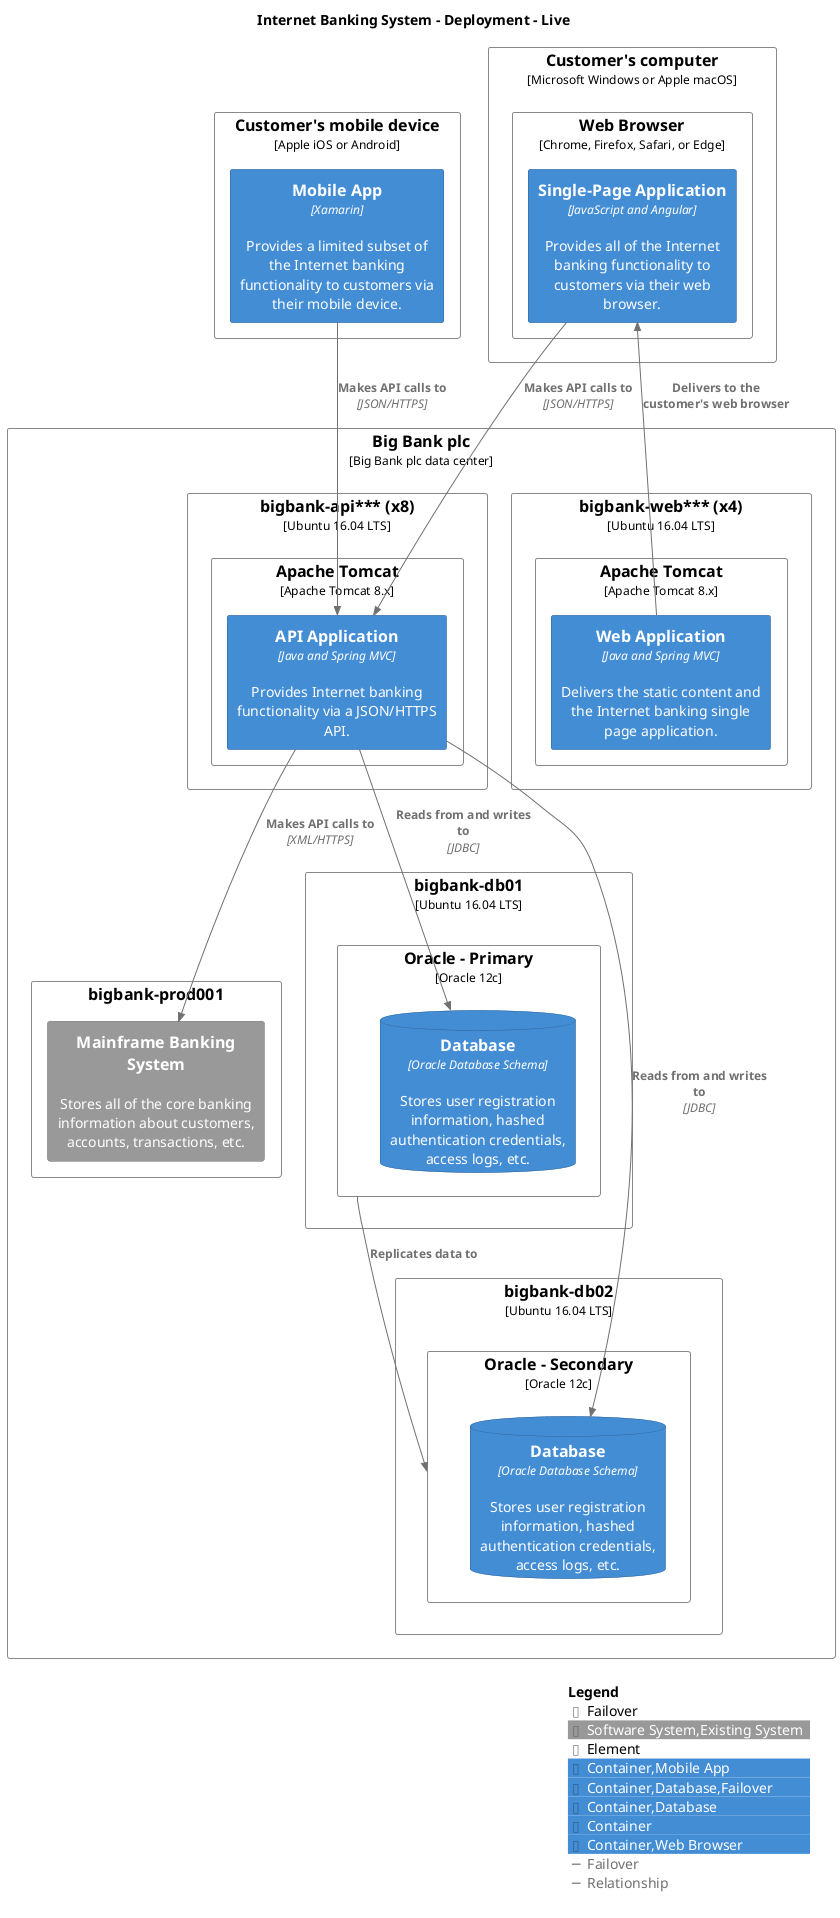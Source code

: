 @startuml
set separator none
title Internet Banking System - Deployment - Live

top to bottom direction

!include <C4/C4>
!include <C4/C4_Context>
!include <C4/C4_Container>
!include <C4/C4_Deployment>

AddElementTag("Failover", $bgColor="#ffffff", $borderColor="#888888", $fontColor="#000000", $sprite="", $shadowing="")
AddElementTag("Software System,Existing System", $bgColor="#999999", $borderColor="#6b6b6b", $fontColor="#ffffff", $sprite="", $shadowing="")
AddElementTag("Element", $bgColor="#ffffff", $borderColor="#888888", $fontColor="#000000", $sprite="", $shadowing="")
AddElementTag("Container,Mobile App", $bgColor="#438dd5", $borderColor="#2e6295", $fontColor="#ffffff", $sprite="", $shadowing="")
AddElementTag("Container,Database,Failover", $bgColor="#438dd5", $borderColor="#2e6295", $fontColor="#ffffff", $sprite="", $shadowing="")
AddElementTag("Container,Database", $bgColor="#438dd5", $borderColor="#2e6295", $fontColor="#ffffff", $sprite="", $shadowing="")
AddElementTag("Container", $bgColor="#438dd5", $borderColor="#2e6295", $fontColor="#ffffff", $sprite="", $shadowing="")
AddElementTag("Container,Web Browser", $bgColor="#438dd5", $borderColor="#2e6295", $fontColor="#ffffff", $sprite="", $shadowing="")

AddRelTag("Failover", $textColor="#707070", $lineColor="#707070", $lineStyle = "")
AddRelTag("Relationship", $textColor="#707070", $lineColor="#707070", $lineStyle = "")

Deployment_Node(Live.Customersmobiledevice, "Customer's mobile device", "Apple iOS or Android", $tags="Element") {
  Container(Live.Customersmobiledevice.MobileApp_1, "Mobile App", "Xamarin", "Provides a limited subset of the Internet banking functionality to customers via their mobile device.", $tags="Container,Mobile App")
}

Deployment_Node(Live.Customerscomputer, "Customer's computer", "Microsoft Windows or Apple macOS", $tags="Element") {
  Deployment_Node(Live.Customerscomputer.WebBrowser, "Web Browser", "Chrome, Firefox, Safari, or Edge", $tags="Element") {
    Container(Live.Customerscomputer.WebBrowser.SinglePageApplication_1, "Single-Page Application", "JavaScript and Angular", "Provides all of the Internet banking functionality to customers via their web browser.", $tags="Container,Web Browser")
  }

}

Deployment_Node(Live.BigBankplc, "Big Bank plc", "Big Bank plc data center", $tags="Element") {
  Deployment_Node(Live.BigBankplc.bigbankprod001, "bigbank-prod001", $tags="Element") {
    System(Live.BigBankplc.bigbankprod001.MainframeBankingSystem_1, "Mainframe Banking System", "Stores all of the core banking information about customers, accounts, transactions, etc.", $tags="Software System,Existing System")
  }

  Deployment_Node(Live.BigBankplc.bigbankweb, "bigbank-web*** (x4)", "Ubuntu 16.04 LTS", $tags="Element") {
    Deployment_Node(Live.BigBankplc.bigbankweb.ApacheTomcat, "Apache Tomcat", "Apache Tomcat 8.x", $tags="Element") {
      Container(Live.BigBankplc.bigbankweb.ApacheTomcat.WebApplication_1, "Web Application", "Java and Spring MVC", "Delivers the static content and the Internet banking single page application.", $tags="Container")
    }

  }

  Deployment_Node(Live.BigBankplc.bigbankapi, "bigbank-api*** (x8)", "Ubuntu 16.04 LTS", $tags="Element") {
    Deployment_Node(Live.BigBankplc.bigbankapi.ApacheTomcat, "Apache Tomcat", "Apache Tomcat 8.x", $tags="Element") {
      Container(Live.BigBankplc.bigbankapi.ApacheTomcat.APIApplication_1, "API Application", "Java and Spring MVC", "Provides Internet banking functionality via a JSON/HTTPS API.", $tags="Container")
    }

  }

  Deployment_Node(Live.BigBankplc.bigbankdb01, "bigbank-db01", "Ubuntu 16.04 LTS", $tags="Element") {
    Deployment_Node(Live.BigBankplc.bigbankdb01.OraclePrimary, "Oracle - Primary", "Oracle 12c", $tags="Element") {
      ContainerDb(Live.BigBankplc.bigbankdb01.OraclePrimary.Database_1, "Database", "Oracle Database Schema", "Stores user registration information, hashed authentication credentials, access logs, etc.", $tags="Container,Database")
    }

  }

  Deployment_Node(Live.BigBankplc.bigbankdb02, "bigbank-db02", "Ubuntu 16.04 LTS", $tags="Failover") {
    Deployment_Node(Live.BigBankplc.bigbankdb02.OracleSecondary, "Oracle - Secondary", "Oracle 12c", $tags="Failover") {
      ContainerDb(Live.BigBankplc.bigbankdb02.OracleSecondary.Database_2, "Database", "Oracle Database Schema", "Stores user registration information, hashed authentication credentials, access logs, etc.", $tags="Container,Database,Failover")
    }

  }

}

Rel_D(Live.BigBankplc.bigbankweb.ApacheTomcat.WebApplication_1, Live.Customerscomputer.WebBrowser.SinglePageApplication_1, "Delivers to the customer's web browser", $tags="Relationship")
Rel_D(Live.Customersmobiledevice.MobileApp_1, Live.BigBankplc.bigbankapi.ApacheTomcat.APIApplication_1, "Makes API calls to", "JSON/HTTPS", $tags="Relationship")
Rel_D(Live.Customerscomputer.WebBrowser.SinglePageApplication_1, Live.BigBankplc.bigbankapi.ApacheTomcat.APIApplication_1, "Makes API calls to", "JSON/HTTPS", $tags="Relationship")
Rel_D(Live.BigBankplc.bigbankapi.ApacheTomcat.APIApplication_1, Live.BigBankplc.bigbankprod001.MainframeBankingSystem_1, "Makes API calls to", "XML/HTTPS", $tags="Relationship")
Rel_D(Live.BigBankplc.bigbankapi.ApacheTomcat.APIApplication_1, Live.BigBankplc.bigbankdb01.OraclePrimary.Database_1, "Reads from and writes to", "JDBC", $tags="Relationship")
Rel_D(Live.BigBankplc.bigbankapi.ApacheTomcat.APIApplication_1, Live.BigBankplc.bigbankdb02.OracleSecondary.Database_2, "Reads from and writes to", "JDBC", $tags="Failover")
Rel_D(Live.BigBankplc.bigbankdb01.OraclePrimary, Live.BigBankplc.bigbankdb02.OracleSecondary, "Replicates data to", $tags="Relationship")

SHOW_LEGEND(true)
@enduml